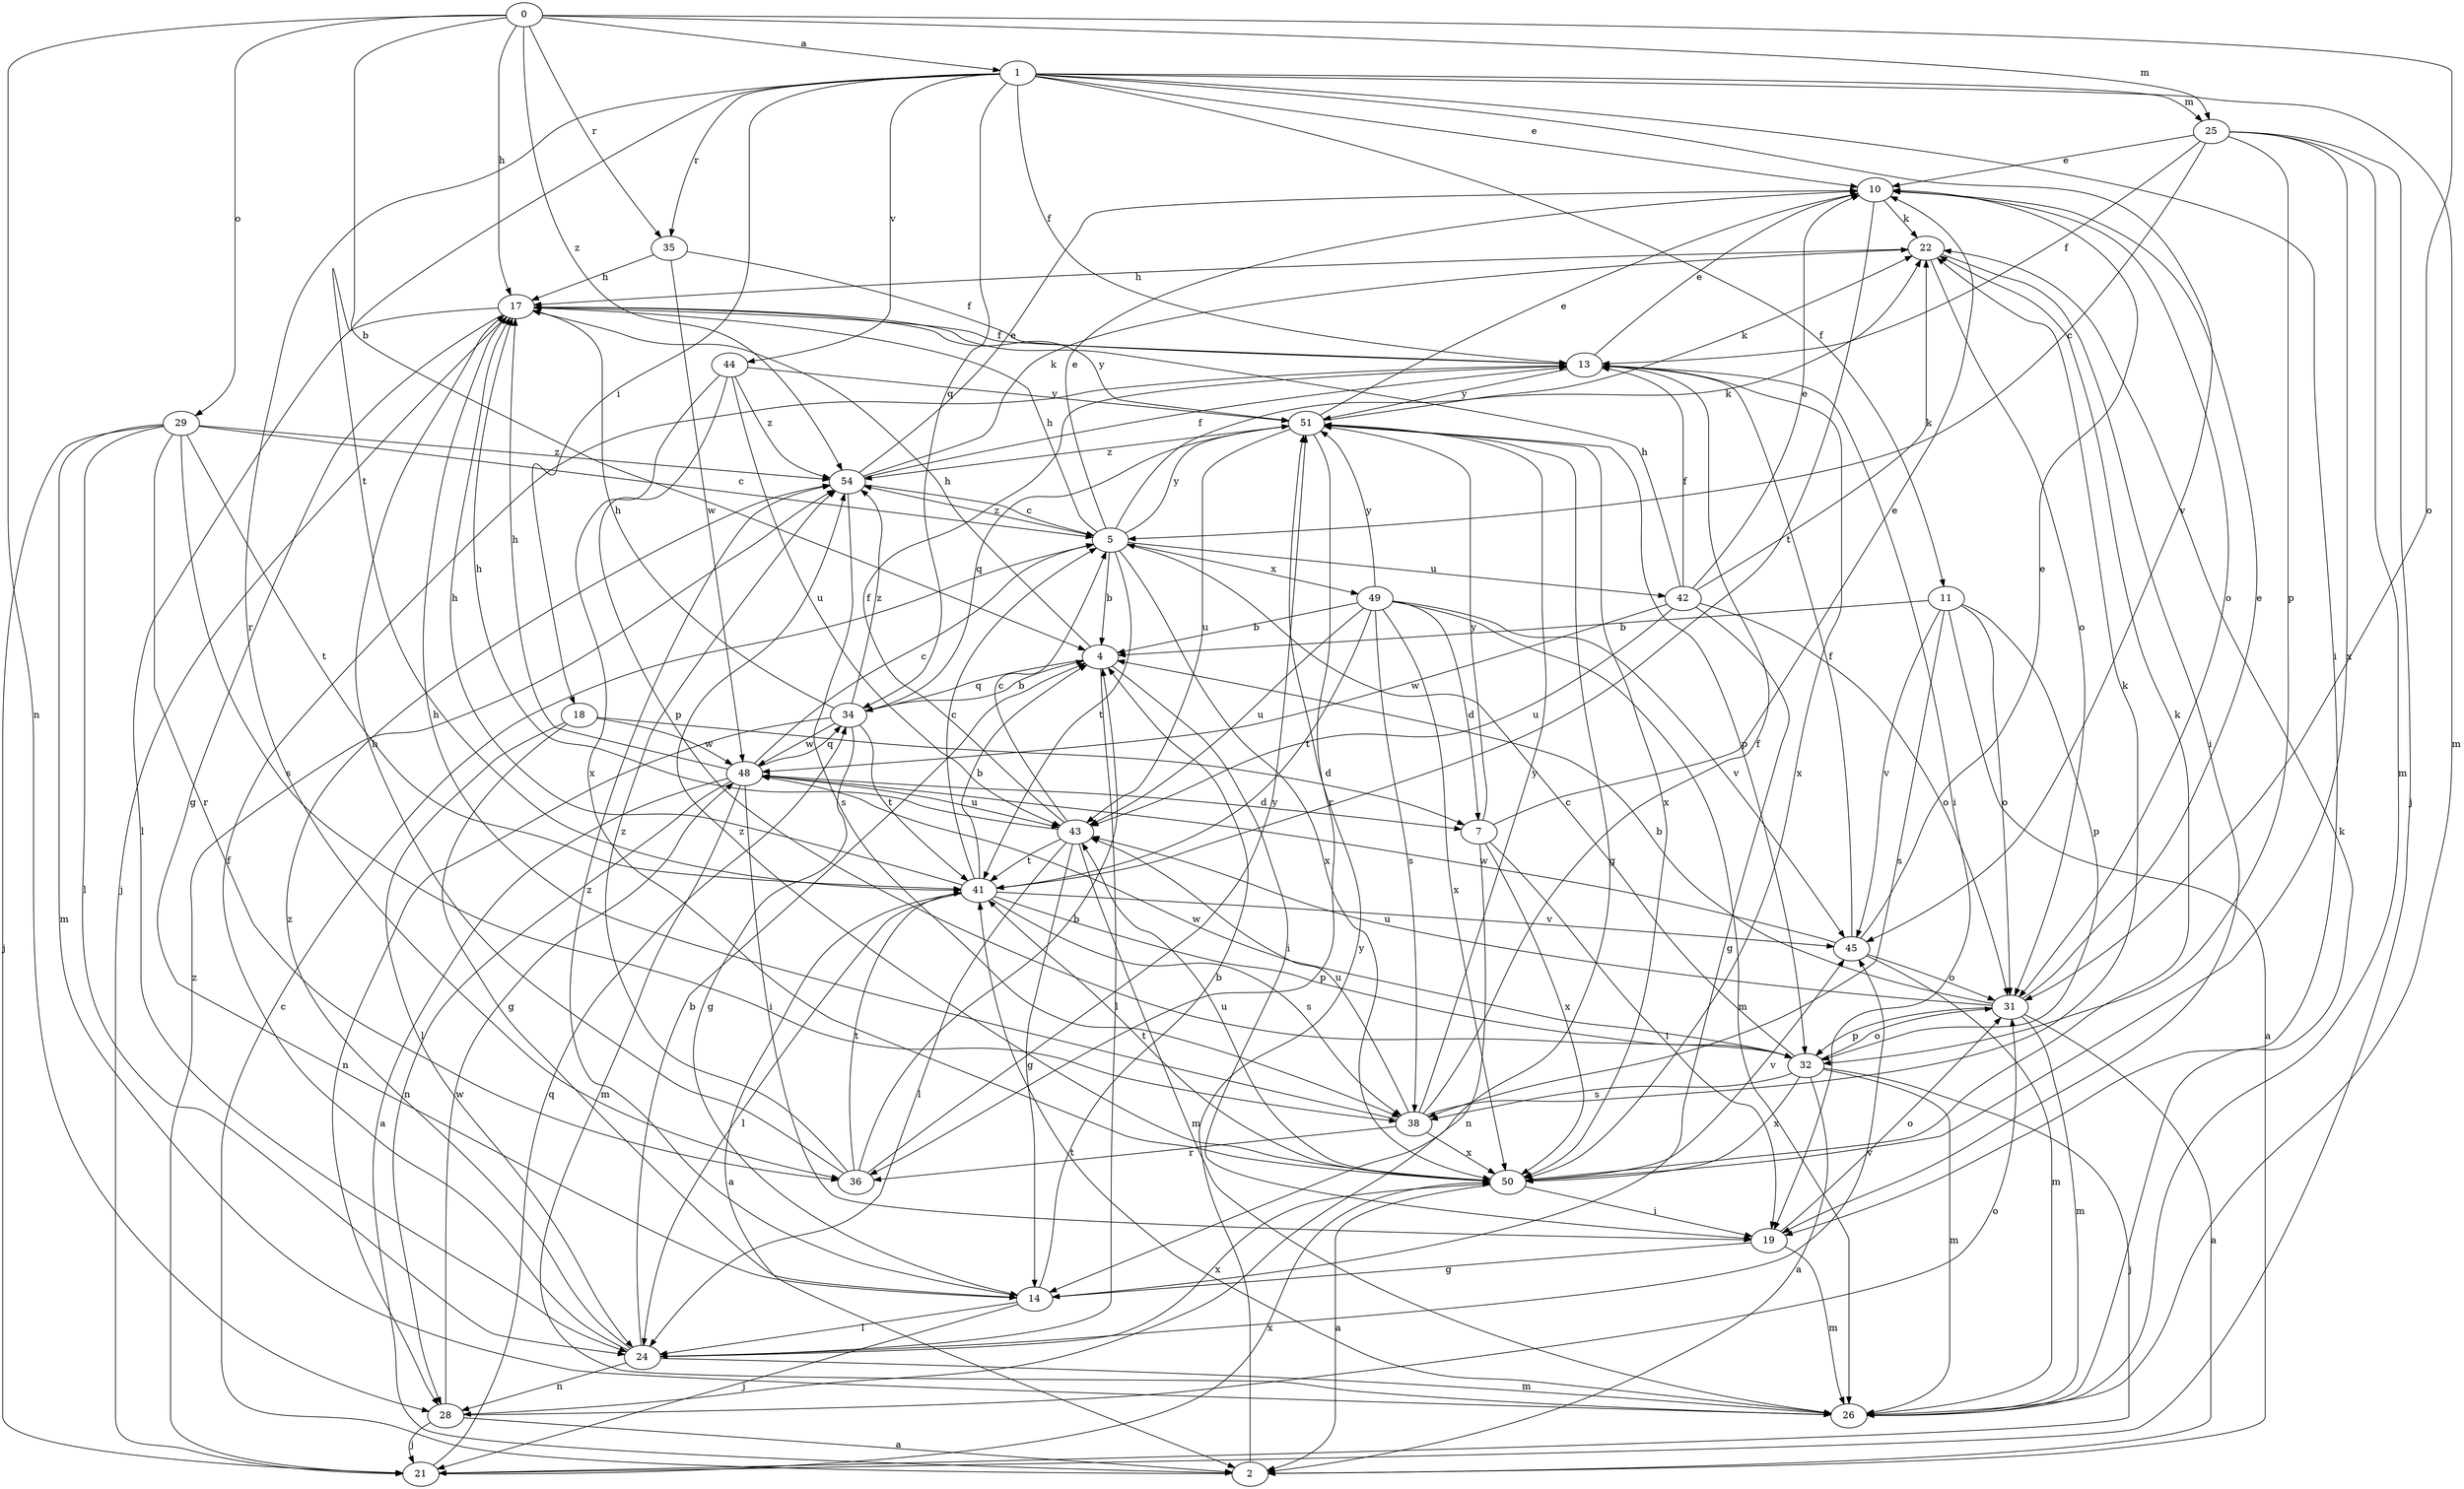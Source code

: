 strict digraph  {
0;
1;
2;
4;
5;
7;
10;
11;
13;
14;
17;
18;
19;
21;
22;
24;
25;
26;
28;
29;
31;
32;
34;
35;
36;
38;
41;
42;
43;
44;
45;
48;
49;
50;
51;
54;
0 -> 1  [label=a];
0 -> 4  [label=b];
0 -> 17  [label=h];
0 -> 25  [label=m];
0 -> 28  [label=n];
0 -> 29  [label=o];
0 -> 31  [label=o];
0 -> 35  [label=r];
0 -> 54  [label=z];
1 -> 10  [label=e];
1 -> 11  [label=f];
1 -> 13  [label=f];
1 -> 18  [label=i];
1 -> 19  [label=i];
1 -> 25  [label=m];
1 -> 26  [label=m];
1 -> 34  [label=q];
1 -> 35  [label=r];
1 -> 36  [label=r];
1 -> 41  [label=t];
1 -> 44  [label=v];
1 -> 45  [label=v];
2 -> 5  [label=c];
2 -> 51  [label=y];
4 -> 17  [label=h];
4 -> 19  [label=i];
4 -> 24  [label=l];
4 -> 34  [label=q];
5 -> 4  [label=b];
5 -> 10  [label=e];
5 -> 17  [label=h];
5 -> 22  [label=k];
5 -> 41  [label=t];
5 -> 42  [label=u];
5 -> 49  [label=x];
5 -> 50  [label=x];
5 -> 51  [label=y];
5 -> 54  [label=z];
7 -> 10  [label=e];
7 -> 19  [label=i];
7 -> 28  [label=n];
7 -> 50  [label=x];
7 -> 51  [label=y];
10 -> 22  [label=k];
10 -> 31  [label=o];
10 -> 41  [label=t];
11 -> 2  [label=a];
11 -> 4  [label=b];
11 -> 31  [label=o];
11 -> 32  [label=p];
11 -> 38  [label=s];
11 -> 45  [label=v];
13 -> 10  [label=e];
13 -> 19  [label=i];
13 -> 50  [label=x];
13 -> 51  [label=y];
14 -> 4  [label=b];
14 -> 21  [label=j];
14 -> 24  [label=l];
14 -> 54  [label=z];
17 -> 13  [label=f];
17 -> 14  [label=g];
17 -> 21  [label=j];
17 -> 24  [label=l];
17 -> 51  [label=y];
18 -> 7  [label=d];
18 -> 14  [label=g];
18 -> 24  [label=l];
18 -> 48  [label=w];
19 -> 14  [label=g];
19 -> 26  [label=m];
19 -> 31  [label=o];
21 -> 34  [label=q];
21 -> 50  [label=x];
21 -> 54  [label=z];
22 -> 17  [label=h];
22 -> 19  [label=i];
22 -> 31  [label=o];
24 -> 4  [label=b];
24 -> 13  [label=f];
24 -> 26  [label=m];
24 -> 28  [label=n];
24 -> 45  [label=v];
24 -> 50  [label=x];
24 -> 54  [label=z];
25 -> 5  [label=c];
25 -> 10  [label=e];
25 -> 13  [label=f];
25 -> 21  [label=j];
25 -> 26  [label=m];
25 -> 32  [label=p];
25 -> 50  [label=x];
26 -> 22  [label=k];
26 -> 41  [label=t];
28 -> 2  [label=a];
28 -> 21  [label=j];
28 -> 31  [label=o];
28 -> 48  [label=w];
29 -> 5  [label=c];
29 -> 21  [label=j];
29 -> 24  [label=l];
29 -> 26  [label=m];
29 -> 36  [label=r];
29 -> 38  [label=s];
29 -> 41  [label=t];
29 -> 54  [label=z];
31 -> 2  [label=a];
31 -> 4  [label=b];
31 -> 10  [label=e];
31 -> 26  [label=m];
31 -> 32  [label=p];
31 -> 43  [label=u];
32 -> 2  [label=a];
32 -> 5  [label=c];
32 -> 21  [label=j];
32 -> 26  [label=m];
32 -> 31  [label=o];
32 -> 38  [label=s];
32 -> 48  [label=w];
32 -> 50  [label=x];
34 -> 4  [label=b];
34 -> 14  [label=g];
34 -> 17  [label=h];
34 -> 28  [label=n];
34 -> 41  [label=t];
34 -> 48  [label=w];
34 -> 54  [label=z];
35 -> 13  [label=f];
35 -> 17  [label=h];
35 -> 48  [label=w];
36 -> 4  [label=b];
36 -> 17  [label=h];
36 -> 41  [label=t];
36 -> 51  [label=y];
36 -> 54  [label=z];
38 -> 13  [label=f];
38 -> 17  [label=h];
38 -> 22  [label=k];
38 -> 36  [label=r];
38 -> 43  [label=u];
38 -> 50  [label=x];
38 -> 51  [label=y];
41 -> 2  [label=a];
41 -> 4  [label=b];
41 -> 5  [label=c];
41 -> 17  [label=h];
41 -> 24  [label=l];
41 -> 32  [label=p];
41 -> 38  [label=s];
41 -> 45  [label=v];
42 -> 10  [label=e];
42 -> 13  [label=f];
42 -> 14  [label=g];
42 -> 17  [label=h];
42 -> 22  [label=k];
42 -> 31  [label=o];
42 -> 43  [label=u];
42 -> 48  [label=w];
43 -> 5  [label=c];
43 -> 13  [label=f];
43 -> 14  [label=g];
43 -> 17  [label=h];
43 -> 24  [label=l];
43 -> 26  [label=m];
43 -> 41  [label=t];
44 -> 32  [label=p];
44 -> 43  [label=u];
44 -> 50  [label=x];
44 -> 51  [label=y];
44 -> 54  [label=z];
45 -> 10  [label=e];
45 -> 13  [label=f];
45 -> 26  [label=m];
45 -> 31  [label=o];
45 -> 48  [label=w];
48 -> 2  [label=a];
48 -> 5  [label=c];
48 -> 7  [label=d];
48 -> 17  [label=h];
48 -> 19  [label=i];
48 -> 26  [label=m];
48 -> 28  [label=n];
48 -> 34  [label=q];
48 -> 43  [label=u];
49 -> 4  [label=b];
49 -> 7  [label=d];
49 -> 26  [label=m];
49 -> 38  [label=s];
49 -> 41  [label=t];
49 -> 43  [label=u];
49 -> 45  [label=v];
49 -> 50  [label=x];
49 -> 51  [label=y];
50 -> 2  [label=a];
50 -> 19  [label=i];
50 -> 22  [label=k];
50 -> 41  [label=t];
50 -> 43  [label=u];
50 -> 45  [label=v];
50 -> 54  [label=z];
51 -> 10  [label=e];
51 -> 14  [label=g];
51 -> 22  [label=k];
51 -> 32  [label=p];
51 -> 34  [label=q];
51 -> 36  [label=r];
51 -> 43  [label=u];
51 -> 50  [label=x];
51 -> 54  [label=z];
54 -> 5  [label=c];
54 -> 10  [label=e];
54 -> 13  [label=f];
54 -> 22  [label=k];
54 -> 38  [label=s];
}
